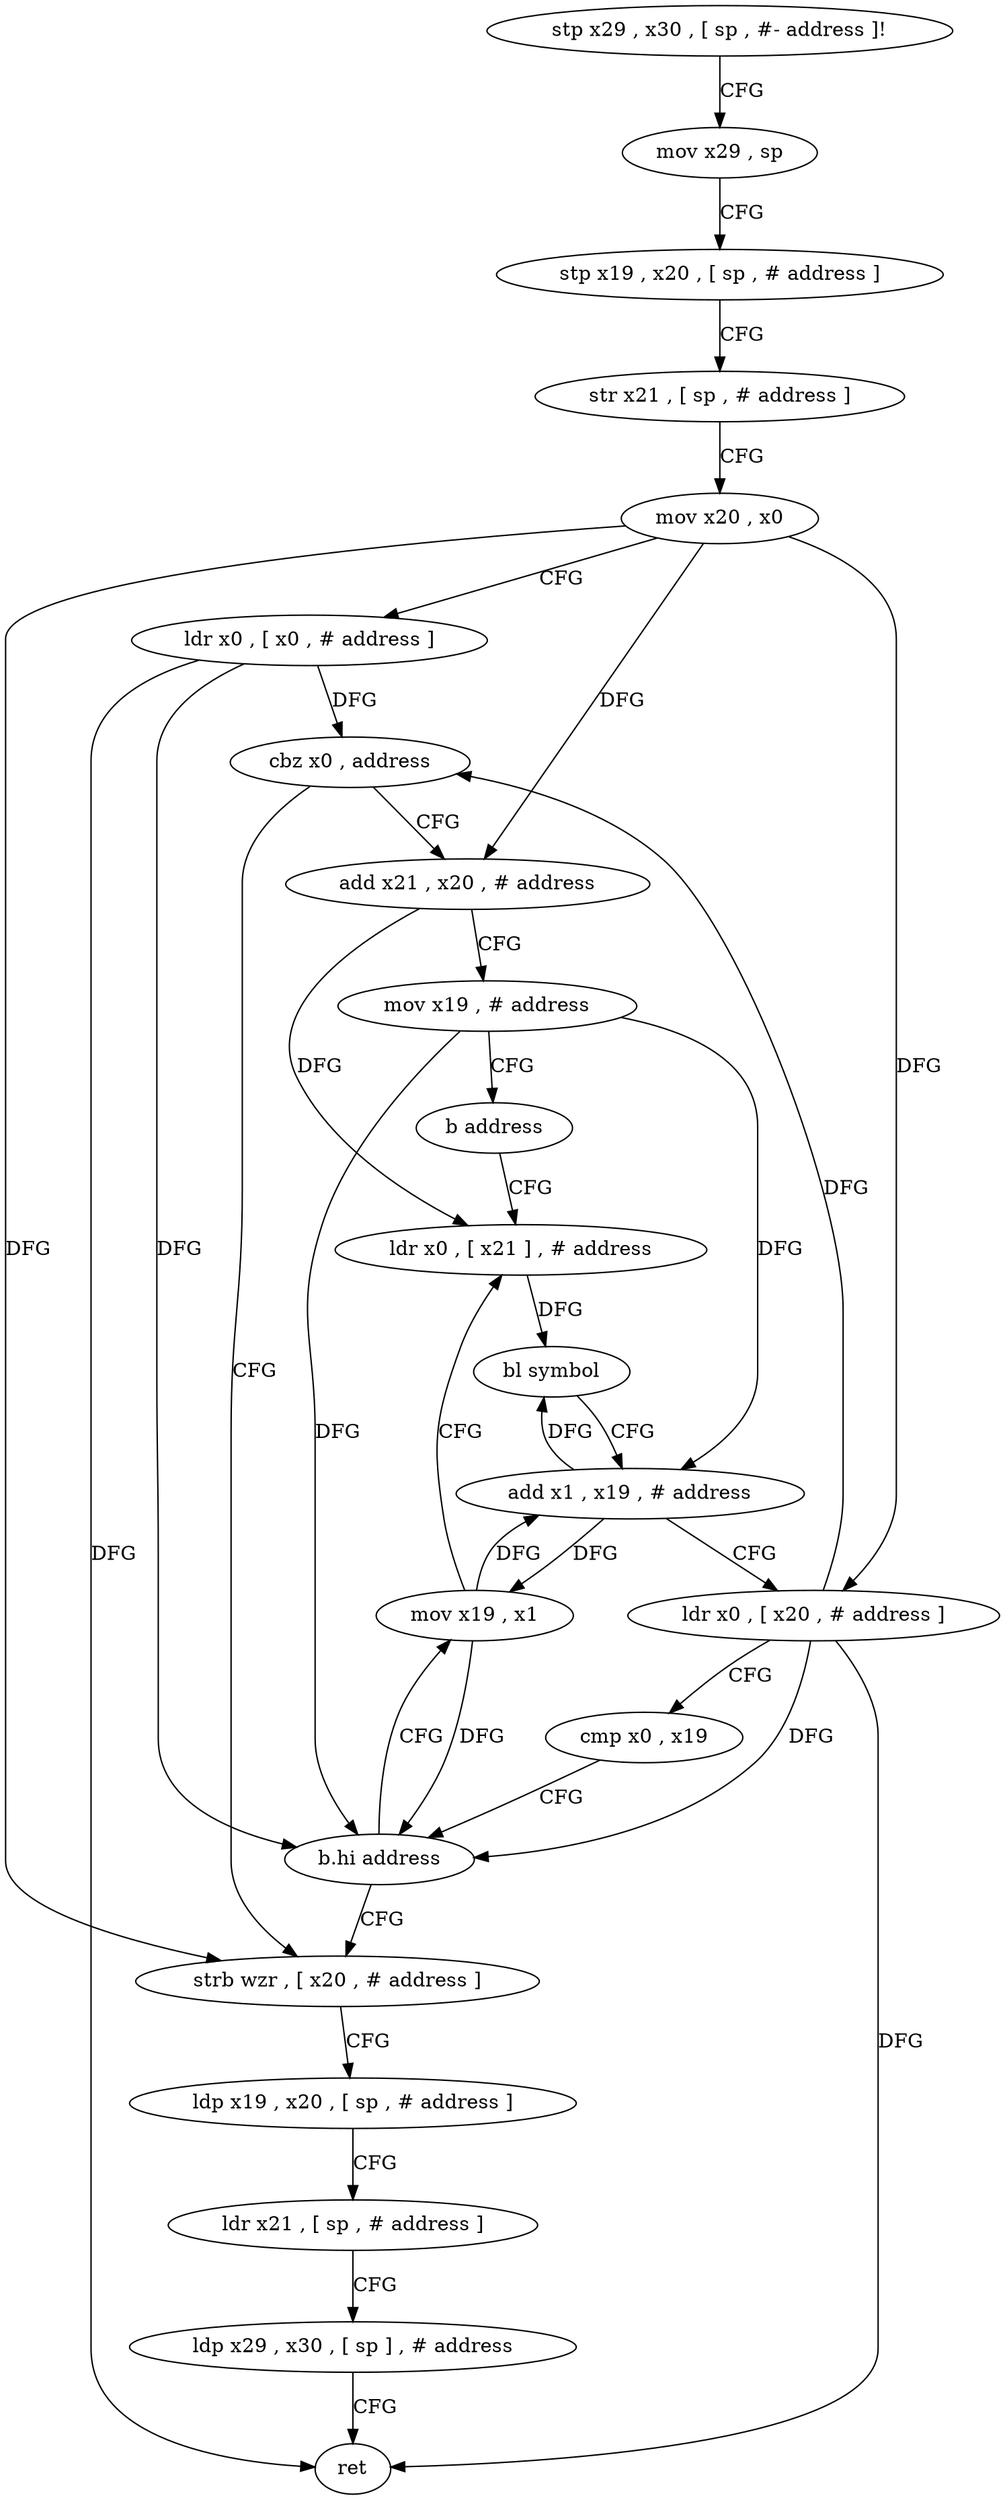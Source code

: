 digraph "func" {
"120748" [label = "stp x29 , x30 , [ sp , #- address ]!" ]
"120752" [label = "mov x29 , sp" ]
"120756" [label = "stp x19 , x20 , [ sp , # address ]" ]
"120760" [label = "str x21 , [ sp , # address ]" ]
"120764" [label = "mov x20 , x0" ]
"120768" [label = "ldr x0 , [ x0 , # address ]" ]
"120772" [label = "cbz x0 , address" ]
"120816" [label = "strb wzr , [ x20 , # address ]" ]
"120776" [label = "add x21 , x20 , # address" ]
"120820" [label = "ldp x19 , x20 , [ sp , # address ]" ]
"120824" [label = "ldr x21 , [ sp , # address ]" ]
"120828" [label = "ldp x29 , x30 , [ sp ] , # address" ]
"120832" [label = "ret" ]
"120780" [label = "mov x19 , # address" ]
"120784" [label = "b address" ]
"120792" [label = "ldr x0 , [ x21 ] , # address" ]
"120796" [label = "bl symbol" ]
"120800" [label = "add x1 , x19 , # address" ]
"120804" [label = "ldr x0 , [ x20 , # address ]" ]
"120808" [label = "cmp x0 , x19" ]
"120812" [label = "b.hi address" ]
"120788" [label = "mov x19 , x1" ]
"120748" -> "120752" [ label = "CFG" ]
"120752" -> "120756" [ label = "CFG" ]
"120756" -> "120760" [ label = "CFG" ]
"120760" -> "120764" [ label = "CFG" ]
"120764" -> "120768" [ label = "CFG" ]
"120764" -> "120816" [ label = "DFG" ]
"120764" -> "120776" [ label = "DFG" ]
"120764" -> "120804" [ label = "DFG" ]
"120768" -> "120772" [ label = "DFG" ]
"120768" -> "120832" [ label = "DFG" ]
"120768" -> "120812" [ label = "DFG" ]
"120772" -> "120816" [ label = "CFG" ]
"120772" -> "120776" [ label = "CFG" ]
"120816" -> "120820" [ label = "CFG" ]
"120776" -> "120780" [ label = "CFG" ]
"120776" -> "120792" [ label = "DFG" ]
"120820" -> "120824" [ label = "CFG" ]
"120824" -> "120828" [ label = "CFG" ]
"120828" -> "120832" [ label = "CFG" ]
"120780" -> "120784" [ label = "CFG" ]
"120780" -> "120800" [ label = "DFG" ]
"120780" -> "120812" [ label = "DFG" ]
"120784" -> "120792" [ label = "CFG" ]
"120792" -> "120796" [ label = "DFG" ]
"120796" -> "120800" [ label = "CFG" ]
"120800" -> "120804" [ label = "CFG" ]
"120800" -> "120796" [ label = "DFG" ]
"120800" -> "120788" [ label = "DFG" ]
"120804" -> "120808" [ label = "CFG" ]
"120804" -> "120772" [ label = "DFG" ]
"120804" -> "120832" [ label = "DFG" ]
"120804" -> "120812" [ label = "DFG" ]
"120808" -> "120812" [ label = "CFG" ]
"120812" -> "120788" [ label = "CFG" ]
"120812" -> "120816" [ label = "CFG" ]
"120788" -> "120792" [ label = "CFG" ]
"120788" -> "120800" [ label = "DFG" ]
"120788" -> "120812" [ label = "DFG" ]
}
